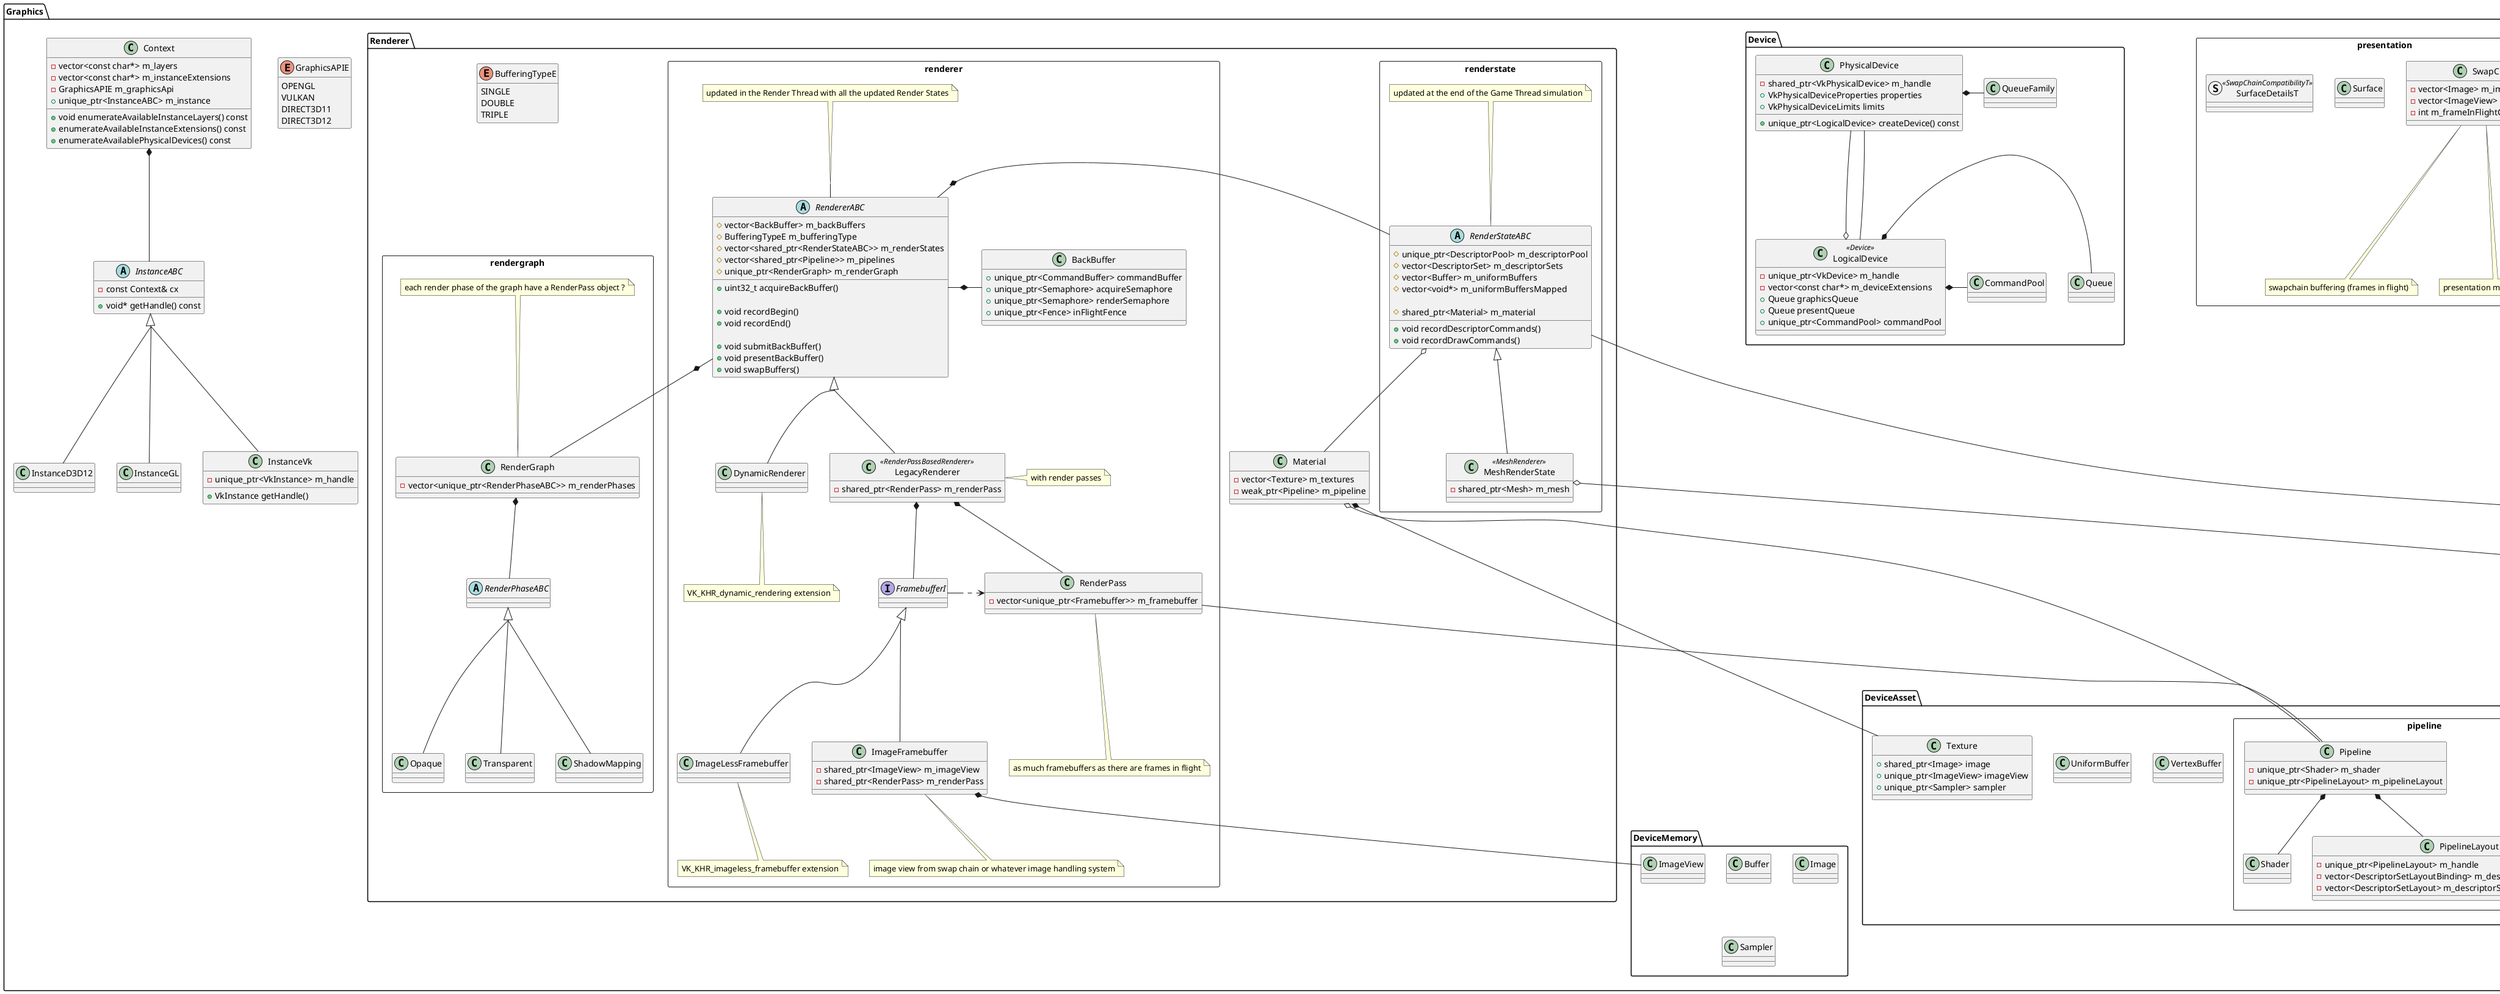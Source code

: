 @startuml Renderer
skinparam groupInheritance 2

package Graphics
{
    enum GraphicsAPIE
    {
        OPENGL
        VULKAN
        DIRECT3D11
        DIRECT3D12
    }
    hide GraphicsAPIE methods

    class Context
    {
        - vector<const char*> m_layers
        - vector<const char*> m_instanceExtensions
        - GraphicsAPIE m_graphicsApi
        + unique_ptr<InstanceABC> m_instance

        + void enumerateAvailableInstanceLayers() const
        + enumerateAvailableInstanceExtensions() const
        + enumerateAvailablePhysicalDevices() const
    }

    abstract InstanceABC
    {
        - const Context& cx

        + void* getHandle() const
    }
    Context *-- InstanceABC
    class InstanceVk
    {
        - unique_ptr<VkInstance> m_handle

        + VkInstance getHandle()
    }
    InstanceABC <|-- InstanceVk
    class InstanceD3D12
    InstanceABC <|-- InstanceD3D12
    class InstanceGL
    InstanceABC <|-- InstanceGL

    package presentation << Rectangle >>
    {
        class SwapChain
        {
            - vector<Image> m_images
            - vector<ImageView> m_imageViews
            - int m_frameInFlightCount
        }
        note bottom of SwapChain : swapchain buffering (frames in flight)
        note bottom of SwapChain : presentation management
        class Surface
        struct SurfaceDetailsT << SwapChainCompatibilityT >>
    }

    package Device
    {
        class PhysicalDevice
        {
            - shared_ptr<VkPhysicalDevice> m_handle
            + VkPhysicalDeviceProperties properties
            + VkPhysicalDeviceLimits limits

            + unique_ptr<LogicalDevice> createDevice() const
        }
        class QueueFamily
        PhysicalDevice *-right- QueueFamily

        class LogicalDevice << Device >>
        {
            - unique_ptr<VkDevice> m_handle
            - vector<const char*> m_deviceExtensions
            + Queue graphicsQueue
            + Queue presentQueue
            + unique_ptr<CommandPool> commandPool
        }
        LogicalDevice o-up- PhysicalDevice
        LogicalDevice -up- PhysicalDevice

        class Queue
        LogicalDevice *-right- Queue
        class CommandPool
        LogicalDevice *-right- CommandPool
    }

    package DeviceMemory
    {
        class Buffer
        class Image
        class ImageView
        class Sampler
    }

    package DeviceAsset
    {
        class VertexBuffer
        class UniformBuffer

        class Texture
        {
            + shared_ptr<Image> image
            + unique_ptr<ImageView> imageView
            + unique_ptr<Sampler> sampler
        }

        package pipeline << Rectangle >>
        {
            class Pipeline
            {
                - unique_ptr<Shader> m_shader
                - unique_ptr<PipelineLayout> m_pipelineLayout
            }
            class Shader
            Pipeline *-- Shader
            class PipelineLayout
            {
                - unique_ptr<PipelineLayout> m_handle
                - vector<DescriptorSetLayoutBinding> m_descriptorSetLayoutBindings
                - vector<DescriptorSetLayout> m_descriptorSetLayouts
            }
            Pipeline *-- PipelineLayout
        }

    }

    package Renderer
    {
        enum BufferingTypeE
        {
            SINGLE
            DOUBLE
            TRIPLE
        }
        hide BufferingTypeE methods

        package renderer << Rectangle >>
        {
            abstract RendererABC
            {
                # vector<BackBuffer> m_backBuffers
                # BufferingTypeE m_bufferingType
                # vector<shared_ptr<RenderStateABC>> m_renderStates
                # vector<shared_ptr<Pipeline>> m_pipelines
                # unique_ptr<RenderGraph> m_renderGraph

                + uint32_t acquireBackBuffer()

                + void recordBegin()
                + void recordEnd()

                + void submitBackBuffer()
                + void presentBackBuffer()
                + void swapBuffers()
            }
            note top : updated in the Render Thread with all the updated Render States

            class DynamicRenderer
            note bottom : VK_KHR_dynamic_rendering extension
            RendererABC <|-- DynamicRenderer
            class LegacyRenderer << RenderPassBasedRenderer >>
            {
                - shared_ptr<RenderPass> m_renderPass
            }
            note right : with render passes
            RendererABC <|-- LegacyRenderer

            class RenderPass
            {
                - vector<unique_ptr<Framebuffer>> m_framebuffer
            }
            note bottom : as much framebuffers as there are frames in flight
            LegacyRenderer *-- RenderPass
            RenderPass -- Pipeline
            interface FramebufferI
            LegacyRenderer *-- FramebufferI
            FramebufferI .left.> RenderPass
            class ImageFramebuffer
            {
                - shared_ptr<ImageView> m_imageView
                - shared_ptr<RenderPass> m_renderPass
            }
            note bottom : image view from swap chain or whatever image handling system
            FramebufferI <|-- ImageFramebuffer
            ImageFramebuffer *-- ImageView
            class ImageLessFramebuffer
            note bottom : VK_KHR_imageless_framebuffer extension
            FramebufferI <|-- ImageLessFramebuffer

            class BackBuffer
            {
                + unique_ptr<CommandBuffer> commandBuffer
                + unique_ptr<Semaphore> acquireSemaphore
                + unique_ptr<Semaphore> renderSemaphore
                + unique_ptr<Fence> inFlightFence
            }
            RendererABC *-right- BackBuffer
        }

        package rendergraph << Rectangle >>
        {
            class RenderGraph
            {
                - vector<unique_ptr<RenderPhaseABC>> m_renderPhases
            }
            note top : each render phase of the graph have a RenderPass object ?
            RendererABC *-- RenderGraph

            abstract RenderPhaseABC
            RenderGraph *-- RenderPhaseABC
            class Opaque
            RenderPhaseABC <|-- Opaque
            class Transparent
            RenderPhaseABC <|-- Transparent
            class ShadowMapping
            RenderPhaseABC <|-- ShadowMapping
        }

        package renderstate << Rectangle >>
        {
            abstract RenderStateABC
            {
                # unique_ptr<DescriptorPool> m_descriptorPool
                # vector<DescriptorSet> m_descriptorSets
                # vector<Buffer> m_uniformBuffers
                # vector<void*> m_uniformBuffersMapped

                # shared_ptr<Material> m_material

                + void recordDescriptorCommands()
                + void recordDrawCommands()
            }
            note top : updated at the end of the Game Thread simulation
            RendererABC *-right- RenderStateABC
            class MeshRenderState << MeshRenderer >>
            {
                - shared_ptr<Mesh> m_mesh
            }
            RenderStateABC <|-- MeshRenderState
        }
        class Material
        {
            - vector<Texture> m_textures
            - weak_ptr<Pipeline> m_pipeline
        }
        RenderStateABC o-- Material
        Material o-- Pipeline
        Material *-- Texture
    }
}

package HostMemory
{
    package resourcemanager << Rectangle >>
    {
        class ResourceManager
        interface ResourceI

        package Saved
        {
            class Mesh
            {
                - vector<Vertex> m_vertices
                - vector<int> m_indices
                - unique_ptr<Buffer> m_vertexBuffer
                - unique_ptr<Buffer> m_indexBuffer
                - unique_ptr<Texture> m_texture
            }
            ResourceI <|-- Mesh
            MeshRenderState o-- Mesh
            class Texture
            {
                - unique_ptr<Image> m_image
                - unique_ptr<ImageView> m_imageView
                - unique_ptr<Sampler> m_sampler
            }
            ResourceI <|-- Texture
            class Scene
            {
                - vector<shared_ptr<RenderStatesABC> m_renderStates
            }
            Scene -- RenderStateABC
            ResourceI <|-- Scene
        }
    }
    package assetmanager << Rectangle >>
    {
        class AssetManager
        interface AssetI
    }
}

@enduml
